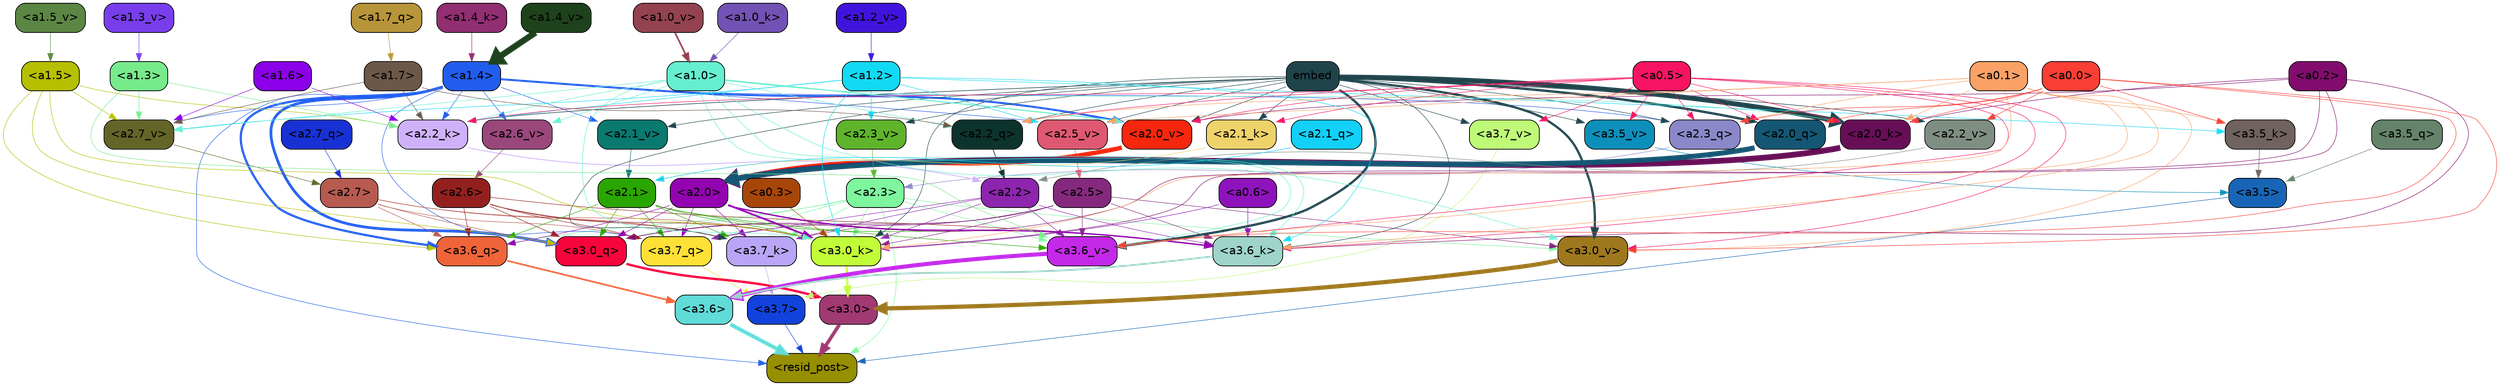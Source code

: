 strict digraph "" {
	graph [bgcolor=transparent,
		layout=dot,
		overlap=false,
		splines=true
	];
	"<a3.7>"	[color=black,
		fillcolor="#1142db",
		fontname=Helvetica,
		shape=box,
		style="filled, rounded"];
	"<resid_post>"	[color=black,
		fillcolor="#968f00",
		fontname=Helvetica,
		shape=box,
		style="filled, rounded"];
	"<a3.7>" -> "<resid_post>"	[color="#1142db",
		penwidth=0.6];
	"<a3.6>"	[color=black,
		fillcolor="#60dbd8",
		fontname=Helvetica,
		shape=box,
		style="filled, rounded"];
	"<a3.6>" -> "<resid_post>"	[color="#60dbd8",
		penwidth=4.646730065345764];
	"<a3.5>"	[color=black,
		fillcolor="#1865b7",
		fontname=Helvetica,
		shape=box,
		style="filled, rounded"];
	"<a3.5>" -> "<resid_post>"	[color="#1865b7",
		penwidth=0.6];
	"<a3.0>"	[color=black,
		fillcolor="#a13972",
		fontname=Helvetica,
		shape=box,
		style="filled, rounded"];
	"<a3.0>" -> "<resid_post>"	[color="#a13972",
		penwidth=4.323132634162903];
	"<a2.3>"	[color=black,
		fillcolor="#7ef69e",
		fontname=Helvetica,
		shape=box,
		style="filled, rounded"];
	"<a2.3>" -> "<resid_post>"	[color="#7ef69e",
		penwidth=0.6];
	"<a3.7_q>"	[color=black,
		fillcolor="#fee036",
		fontname=Helvetica,
		shape=box,
		style="filled, rounded"];
	"<a2.3>" -> "<a3.7_q>"	[color="#7ef69e",
		penwidth=0.6];
	"<a3.6_q>"	[color=black,
		fillcolor="#f06439",
		fontname=Helvetica,
		shape=box,
		style="filled, rounded"];
	"<a2.3>" -> "<a3.6_q>"	[color="#7ef69e",
		penwidth=0.6];
	"<a3.0_q>"	[color=black,
		fillcolor="#f8043c",
		fontname=Helvetica,
		shape=box,
		style="filled, rounded"];
	"<a2.3>" -> "<a3.0_q>"	[color="#7ef69e",
		penwidth=0.6];
	"<a3.7_k>"	[color=black,
		fillcolor="#b8a5f5",
		fontname=Helvetica,
		shape=box,
		style="filled, rounded"];
	"<a2.3>" -> "<a3.7_k>"	[color="#7ef69e",
		penwidth=0.6];
	"<a3.0_k>"	[color=black,
		fillcolor="#c1fc39",
		fontname=Helvetica,
		shape=box,
		style="filled, rounded"];
	"<a2.3>" -> "<a3.0_k>"	[color="#7ef69e",
		penwidth=0.6];
	"<a3.6_v>"	[color=black,
		fillcolor="#c429e9",
		fontname=Helvetica,
		shape=box,
		style="filled, rounded"];
	"<a2.3>" -> "<a3.6_v>"	[color="#7ef69e",
		penwidth=0.6];
	"<a3.0_v>"	[color=black,
		fillcolor="#9f781d",
		fontname=Helvetica,
		shape=box,
		style="filled, rounded"];
	"<a2.3>" -> "<a3.0_v>"	[color="#7ef69e",
		penwidth=0.6];
	"<a1.4>"	[color=black,
		fillcolor="#215ded",
		fontname=Helvetica,
		shape=box,
		style="filled, rounded"];
	"<a1.4>" -> "<resid_post>"	[color="#215ded",
		penwidth=0.6];
	"<a1.4>" -> "<a3.7_q>"	[color="#215ded",
		penwidth=0.6];
	"<a1.4>" -> "<a3.6_q>"	[color="#215ded",
		penwidth=2.700703263282776];
	"<a1.4>" -> "<a3.0_q>"	[color="#215ded",
		penwidth=3.34255850315094];
	"<a2.3_q>"	[color=black,
		fillcolor="#8b88ca",
		fontname=Helvetica,
		shape=box,
		style="filled, rounded"];
	"<a1.4>" -> "<a2.3_q>"	[color="#215ded",
		penwidth=0.6];
	"<a2.2_k>"	[color=black,
		fillcolor="#cfb1fa",
		fontname=Helvetica,
		shape=box,
		style="filled, rounded"];
	"<a1.4>" -> "<a2.2_k>"	[color="#215ded",
		penwidth=0.6];
	"<a2.7_v>"	[color=black,
		fillcolor="#636528",
		fontname=Helvetica,
		shape=box,
		style="filled, rounded"];
	"<a1.4>" -> "<a2.7_v>"	[color="#215ded",
		penwidth=0.6];
	"<a2.6_v>"	[color=black,
		fillcolor="#9a477c",
		fontname=Helvetica,
		shape=box,
		style="filled, rounded"];
	"<a1.4>" -> "<a2.6_v>"	[color="#215ded",
		penwidth=0.6];
	"<a2.5_v>"	[color=black,
		fillcolor="#df5871",
		fontname=Helvetica,
		shape=box,
		style="filled, rounded"];
	"<a1.4>" -> "<a2.5_v>"	[color="#215ded",
		penwidth=0.6];
	"<a2.1_v>"	[color=black,
		fillcolor="#0a796f",
		fontname=Helvetica,
		shape=box,
		style="filled, rounded"];
	"<a1.4>" -> "<a2.1_v>"	[color="#215ded",
		penwidth=0.6];
	"<a2.0_v>"	[color=black,
		fillcolor="#f6270d",
		fontname=Helvetica,
		shape=box,
		style="filled, rounded"];
	"<a1.4>" -> "<a2.0_v>"	[color="#215ded",
		penwidth=2.387977123260498];
	"<a3.7_q>" -> "<a3.7>"	[color="#fee036",
		penwidth=0.6];
	"<a3.6_q>" -> "<a3.6>"	[color="#f06439",
		penwidth=2.03758105635643];
	"<a3.5_q>"	[color=black,
		fillcolor="#65836a",
		fontname=Helvetica,
		shape=box,
		style="filled, rounded"];
	"<a3.5_q>" -> "<a3.5>"	[color="#65836a",
		penwidth=0.6];
	"<a3.0_q>" -> "<a3.0>"	[color="#f8043c",
		penwidth=2.8638100624084473];
	"<a3.7_k>" -> "<a3.7>"	[color="#b8a5f5",
		penwidth=0.6];
	"<a3.6_k>"	[color=black,
		fillcolor="#9ed4c9",
		fontname=Helvetica,
		shape=box,
		style="filled, rounded"];
	"<a3.6_k>" -> "<a3.6>"	[color="#9ed4c9",
		penwidth=2.174198240041733];
	"<a3.5_k>"	[color=black,
		fillcolor="#70625f",
		fontname=Helvetica,
		shape=box,
		style="filled, rounded"];
	"<a3.5_k>" -> "<a3.5>"	[color="#70625f",
		penwidth=0.6];
	"<a3.0_k>" -> "<a3.0>"	[color="#c1fc39",
		penwidth=2.6274144649505615];
	"<a3.7_v>"	[color=black,
		fillcolor="#bff978",
		fontname=Helvetica,
		shape=box,
		style="filled, rounded"];
	"<a3.7_v>" -> "<a3.7>"	[color="#bff978",
		penwidth=0.6];
	"<a3.6_v>" -> "<a3.6>"	[color="#c429e9",
		penwidth=5.002329230308533];
	"<a3.5_v>"	[color=black,
		fillcolor="#0d8fbb",
		fontname=Helvetica,
		shape=box,
		style="filled, rounded"];
	"<a3.5_v>" -> "<a3.5>"	[color="#0d8fbb",
		penwidth=0.6];
	"<a3.0_v>" -> "<a3.0>"	[color="#9f781d",
		penwidth=5.188832879066467];
	"<a2.7>"	[color=black,
		fillcolor="#b75a50",
		fontname=Helvetica,
		shape=box,
		style="filled, rounded"];
	"<a2.7>" -> "<a3.7_q>"	[color="#b75a50",
		penwidth=0.6];
	"<a2.7>" -> "<a3.6_q>"	[color="#b75a50",
		penwidth=0.6];
	"<a2.7>" -> "<a3.0_q>"	[color="#b75a50",
		penwidth=0.6];
	"<a2.7>" -> "<a3.7_k>"	[color="#b75a50",
		penwidth=0.6];
	"<a2.7>" -> "<a3.0_k>"	[color="#b75a50",
		penwidth=0.6];
	"<a2.6>"	[color=black,
		fillcolor="#94201e",
		fontname=Helvetica,
		shape=box,
		style="filled, rounded"];
	"<a2.6>" -> "<a3.7_q>"	[color="#94201e",
		penwidth=0.6];
	"<a2.6>" -> "<a3.6_q>"	[color="#94201e",
		penwidth=0.6];
	"<a2.6>" -> "<a3.0_q>"	[color="#94201e",
		penwidth=0.6];
	"<a2.6>" -> "<a3.7_k>"	[color="#94201e",
		penwidth=0.6];
	"<a2.6>" -> "<a3.6_k>"	[color="#94201e",
		penwidth=0.6];
	"<a2.6>" -> "<a3.0_k>"	[color="#94201e",
		penwidth=0.6];
	"<a2.5>"	[color=black,
		fillcolor="#85297e",
		fontname=Helvetica,
		shape=box,
		style="filled, rounded"];
	"<a2.5>" -> "<a3.7_q>"	[color="#85297e",
		penwidth=0.6];
	"<a2.5>" -> "<a3.0_q>"	[color="#85297e",
		penwidth=0.6];
	"<a2.5>" -> "<a3.7_k>"	[color="#85297e",
		penwidth=0.6];
	"<a2.5>" -> "<a3.6_k>"	[color="#85297e",
		penwidth=0.6];
	"<a2.5>" -> "<a3.0_k>"	[color="#85297e",
		penwidth=0.6];
	"<a2.5>" -> "<a3.6_v>"	[color="#85297e",
		penwidth=0.6];
	"<a2.5>" -> "<a3.0_v>"	[color="#85297e",
		penwidth=0.6];
	"<a2.2>"	[color=black,
		fillcolor="#8d25ae",
		fontname=Helvetica,
		shape=box,
		style="filled, rounded"];
	"<a2.2>" -> "<a3.7_q>"	[color="#8d25ae",
		penwidth=0.6];
	"<a2.2>" -> "<a3.7_k>"	[color="#8d25ae",
		penwidth=0.6];
	"<a2.2>" -> "<a3.6_k>"	[color="#8d25ae",
		penwidth=0.6];
	"<a2.2>" -> "<a3.0_k>"	[color="#8d25ae",
		penwidth=0.6];
	"<a2.2>" -> "<a3.6_v>"	[color="#8d25ae",
		penwidth=0.6];
	"<a2.1>"	[color=black,
		fillcolor="#2aa600",
		fontname=Helvetica,
		shape=box,
		style="filled, rounded"];
	"<a2.1>" -> "<a3.7_q>"	[color="#2aa600",
		penwidth=0.6];
	"<a2.1>" -> "<a3.6_q>"	[color="#2aa600",
		penwidth=0.6];
	"<a2.1>" -> "<a3.0_q>"	[color="#2aa600",
		penwidth=0.6];
	"<a2.1>" -> "<a3.7_k>"	[color="#2aa600",
		penwidth=0.6];
	"<a2.1>" -> "<a3.6_k>"	[color="#2aa600",
		penwidth=0.6];
	"<a2.1>" -> "<a3.0_k>"	[color="#2aa600",
		penwidth=0.6];
	"<a2.1>" -> "<a3.6_v>"	[color="#2aa600",
		penwidth=0.6];
	"<a2.0>"	[color=black,
		fillcolor="#9403b1",
		fontname=Helvetica,
		shape=box,
		style="filled, rounded"];
	"<a2.0>" -> "<a3.7_q>"	[color="#9403b1",
		penwidth=0.6];
	"<a2.0>" -> "<a3.6_q>"	[color="#9403b1",
		penwidth=0.6];
	"<a2.0>" -> "<a3.0_q>"	[color="#9403b1",
		penwidth=0.6];
	"<a2.0>" -> "<a3.7_k>"	[color="#9403b1",
		penwidth=0.6];
	"<a2.0>" -> "<a3.6_k>"	[color="#9403b1",
		penwidth=1.6454488784074783];
	"<a2.0>" -> "<a3.0_k>"	[color="#9403b1",
		penwidth=2.2218968719244003];
	"<a1.5>"	[color=black,
		fillcolor="#b7bf01",
		fontname=Helvetica,
		shape=box,
		style="filled, rounded"];
	"<a1.5>" -> "<a3.6_q>"	[color="#b7bf01",
		penwidth=0.6];
	"<a1.5>" -> "<a3.0_q>"	[color="#b7bf01",
		penwidth=0.6];
	"<a1.5>" -> "<a3.0_k>"	[color="#b7bf01",
		penwidth=0.6];
	"<a1.5>" -> "<a2.2_k>"	[color="#b7bf01",
		penwidth=0.6];
	"<a1.5>" -> "<a2.7_v>"	[color="#b7bf01",
		penwidth=0.6];
	"<a0.2>"	[color=black,
		fillcolor="#820c6e",
		fontname=Helvetica,
		shape=box,
		style="filled, rounded"];
	"<a0.2>" -> "<a3.0_q>"	[color="#820c6e",
		penwidth=0.6];
	"<a0.2>" -> "<a3.6_k>"	[color="#820c6e",
		penwidth=0.6];
	"<a0.2>" -> "<a3.0_k>"	[color="#820c6e",
		penwidth=0.6];
	"<a2.0_k>"	[color=black,
		fillcolor="#670e57",
		fontname=Helvetica,
		shape=box,
		style="filled, rounded"];
	"<a0.2>" -> "<a2.0_k>"	[color="#820c6e",
		penwidth=0.6];
	"<a0.2>" -> "<a2.0_v>"	[color="#820c6e",
		penwidth=0.6];
	embed	[color=black,
		fillcolor="#1f444c",
		fontname=Helvetica,
		shape=box,
		style="filled, rounded"];
	embed -> "<a3.7_k>"	[color="#1f444c",
		penwidth=0.6];
	embed -> "<a3.6_k>"	[color="#1f444c",
		penwidth=0.6];
	embed -> "<a3.0_k>"	[color="#1f444c",
		penwidth=0.6];
	embed -> "<a3.7_v>"	[color="#1f444c",
		penwidth=0.6];
	embed -> "<a3.6_v>"	[color="#1f444c",
		penwidth=2.8301228284835815];
	embed -> "<a3.5_v>"	[color="#1f444c",
		penwidth=0.6];
	embed -> "<a3.0_v>"	[color="#1f444c",
		penwidth=2.7660785913467407];
	embed -> "<a2.3_q>"	[color="#1f444c",
		penwidth=0.6];
	"<a2.2_q>"	[color=black,
		fillcolor="#0d332d",
		fontname=Helvetica,
		shape=box,
		style="filled, rounded"];
	embed -> "<a2.2_q>"	[color="#1f444c",
		penwidth=0.6];
	"<a2.0_q>"	[color=black,
		fillcolor="#145673",
		fontname=Helvetica,
		shape=box,
		style="filled, rounded"];
	embed -> "<a2.0_q>"	[color="#1f444c",
		penwidth=2.918822765350342];
	embed -> "<a2.2_k>"	[color="#1f444c",
		penwidth=0.7099294662475586];
	"<a2.1_k>"	[color=black,
		fillcolor="#eed26a",
		fontname=Helvetica,
		shape=box,
		style="filled, rounded"];
	embed -> "<a2.1_k>"	[color="#1f444c",
		penwidth=0.6];
	embed -> "<a2.0_k>"	[color="#1f444c",
		penwidth=6.075345039367676];
	embed -> "<a2.5_v>"	[color="#1f444c",
		penwidth=0.6];
	"<a2.3_v>"	[color=black,
		fillcolor="#5fb42c",
		fontname=Helvetica,
		shape=box,
		style="filled, rounded"];
	embed -> "<a2.3_v>"	[color="#1f444c",
		penwidth=0.6];
	"<a2.2_v>"	[color=black,
		fillcolor="#7f8e82",
		fontname=Helvetica,
		shape=box,
		style="filled, rounded"];
	embed -> "<a2.2_v>"	[color="#1f444c",
		penwidth=0.6909599304199219];
	embed -> "<a2.1_v>"	[color="#1f444c",
		penwidth=0.6];
	embed -> "<a2.0_v>"	[color="#1f444c",
		penwidth=0.6];
	"<a1.2>"	[color=black,
		fillcolor="#13daf4",
		fontname=Helvetica,
		shape=box,
		style="filled, rounded"];
	"<a1.2>" -> "<a3.6_k>"	[color="#13daf4",
		penwidth=0.6];
	"<a1.2>" -> "<a3.5_k>"	[color="#13daf4",
		penwidth=0.6];
	"<a1.2>" -> "<a3.0_k>"	[color="#13daf4",
		penwidth=0.6];
	"<a1.2>" -> "<a2.2_k>"	[color="#13daf4",
		penwidth=0.6];
	"<a1.2>" -> "<a2.7_v>"	[color="#13daf4",
		penwidth=0.6];
	"<a1.2>" -> "<a2.5_v>"	[color="#13daf4",
		penwidth=0.6];
	"<a1.2>" -> "<a2.3_v>"	[color="#13daf4",
		penwidth=0.6];
	"<a1.0>"	[color=black,
		fillcolor="#65efcf",
		fontname=Helvetica,
		shape=box,
		style="filled, rounded"];
	"<a1.0>" -> "<a3.6_k>"	[color="#65efcf",
		penwidth=0.6];
	"<a1.0>" -> "<a3.0_k>"	[color="#65efcf",
		penwidth=0.6];
	"<a1.0>" -> "<a3.6_v>"	[color="#65efcf",
		penwidth=0.6];
	"<a1.0>" -> "<a3.0_v>"	[color="#65efcf",
		penwidth=0.6];
	"<a1.0>" -> "<a2.2_q>"	[color="#65efcf",
		penwidth=0.6];
	"<a1.0>" -> "<a2.2_k>"	[color="#65efcf",
		penwidth=0.6];
	"<a1.0>" -> "<a2.0_k>"	[color="#65efcf",
		penwidth=0.6];
	"<a1.0>" -> "<a2.7_v>"	[color="#65efcf",
		penwidth=0.6];
	"<a1.0>" -> "<a2.6_v>"	[color="#65efcf",
		penwidth=0.6];
	"<a1.0>" -> "<a2.0_v>"	[color="#65efcf",
		penwidth=1.2435333728790283];
	"<a0.6>"	[color=black,
		fillcolor="#8e13bc",
		fontname=Helvetica,
		shape=box,
		style="filled, rounded"];
	"<a0.6>" -> "<a3.6_k>"	[color="#8e13bc",
		penwidth=0.6];
	"<a0.6>" -> "<a3.0_k>"	[color="#8e13bc",
		penwidth=0.6];
	"<a0.5>"	[color=black,
		fillcolor="#f61462",
		fontname=Helvetica,
		shape=box,
		style="filled, rounded"];
	"<a0.5>" -> "<a3.6_k>"	[color="#f61462",
		penwidth=0.6];
	"<a0.5>" -> "<a3.7_v>"	[color="#f61462",
		penwidth=0.6];
	"<a0.5>" -> "<a3.6_v>"	[color="#f61462",
		penwidth=0.6];
	"<a0.5>" -> "<a3.5_v>"	[color="#f61462",
		penwidth=0.6];
	"<a0.5>" -> "<a3.0_v>"	[color="#f61462",
		penwidth=0.6124261617660522];
	"<a0.5>" -> "<a2.3_q>"	[color="#f61462",
		penwidth=0.6];
	"<a0.5>" -> "<a2.2_q>"	[color="#f61462",
		penwidth=0.6];
	"<a0.5>" -> "<a2.0_q>"	[color="#f61462",
		penwidth=0.6];
	"<a0.5>" -> "<a2.2_k>"	[color="#f61462",
		penwidth=0.6];
	"<a0.5>" -> "<a2.1_k>"	[color="#f61462",
		penwidth=0.6];
	"<a0.5>" -> "<a2.0_k>"	[color="#f61462",
		penwidth=0.6112704277038574];
	"<a0.5>" -> "<a2.0_v>"	[color="#f61462",
		penwidth=0.6];
	"<a0.1>"	[color=black,
		fillcolor="#faa166",
		fontname=Helvetica,
		shape=box,
		style="filled, rounded"];
	"<a0.1>" -> "<a3.6_k>"	[color="#faa166",
		penwidth=0.6];
	"<a0.1>" -> "<a3.5_k>"	[color="#faa166",
		penwidth=0.6];
	"<a0.1>" -> "<a3.0_k>"	[color="#faa166",
		penwidth=0.6];
	"<a0.1>" -> "<a3.6_v>"	[color="#faa166",
		penwidth=0.6];
	"<a0.1>" -> "<a3.0_v>"	[color="#faa166",
		penwidth=0.6];
	"<a0.1>" -> "<a2.3_q>"	[color="#faa166",
		penwidth=0.6];
	"<a0.1>" -> "<a2.2_q>"	[color="#faa166",
		penwidth=0.6];
	"<a0.1>" -> "<a2.0_k>"	[color="#faa166",
		penwidth=0.6];
	"<a0.1>" -> "<a2.5_v>"	[color="#faa166",
		penwidth=0.6];
	"<a0.0>"	[color=black,
		fillcolor="#f93e35",
		fontname=Helvetica,
		shape=box,
		style="filled, rounded"];
	"<a0.0>" -> "<a3.5_k>"	[color="#f93e35",
		penwidth=0.6];
	"<a0.0>" -> "<a3.6_v>"	[color="#f93e35",
		penwidth=0.6];
	"<a0.0>" -> "<a3.0_v>"	[color="#f93e35",
		penwidth=0.6];
	"<a0.0>" -> "<a2.3_q>"	[color="#f93e35",
		penwidth=0.6];
	"<a0.0>" -> "<a2.0_q>"	[color="#f93e35",
		penwidth=0.6];
	"<a0.0>" -> "<a2.0_k>"	[color="#f93e35",
		penwidth=0.6];
	"<a0.0>" -> "<a2.2_v>"	[color="#f93e35",
		penwidth=0.6];
	"<a0.3>"	[color=black,
		fillcolor="#a8460a",
		fontname=Helvetica,
		shape=box,
		style="filled, rounded"];
	"<a0.3>" -> "<a3.0_k>"	[color="#a8460a",
		penwidth=0.6];
	"<a1.3>"	[color=black,
		fillcolor="#77ea8c",
		fontname=Helvetica,
		shape=box,
		style="filled, rounded"];
	"<a1.3>" -> "<a3.6_v>"	[color="#77ea8c",
		penwidth=0.6];
	"<a1.3>" -> "<a2.2_k>"	[color="#77ea8c",
		penwidth=0.6];
	"<a1.3>" -> "<a2.7_v>"	[color="#77ea8c",
		penwidth=0.6];
	"<a2.7_q>"	[color=black,
		fillcolor="#1831d4",
		fontname=Helvetica,
		shape=box,
		style="filled, rounded"];
	"<a2.7_q>" -> "<a2.7>"	[color="#1831d4",
		penwidth=0.6];
	"<a2.3_q>" -> "<a2.3>"	[color="#8b88ca",
		penwidth=0.6];
	"<a2.2_q>" -> "<a2.2>"	[color="#0d332d",
		penwidth=0.8114519119262695];
	"<a2.1_q>"	[color=black,
		fillcolor="#12d0f7",
		fontname=Helvetica,
		shape=box,
		style="filled, rounded"];
	"<a2.1_q>" -> "<a2.1>"	[color="#12d0f7",
		penwidth=0.6];
	"<a2.0_q>" -> "<a2.0>"	[color="#145673",
		penwidth=6.2323237657547];
	"<a2.2_k>" -> "<a2.2>"	[color="#cfb1fa",
		penwidth=0.9331893920898438];
	"<a2.1_k>" -> "<a2.1>"	[color="#eed26a",
		penwidth=0.6];
	"<a2.0_k>" -> "<a2.0>"	[color="#670e57",
		penwidth=7.158664226531982];
	"<a2.7_v>" -> "<a2.7>"	[color="#636528",
		penwidth=0.6];
	"<a2.6_v>" -> "<a2.6>"	[color="#9a477c",
		penwidth=0.6];
	"<a2.5_v>" -> "<a2.5>"	[color="#df5871",
		penwidth=0.6657319068908691];
	"<a2.3_v>" -> "<a2.3>"	[color="#5fb42c",
		penwidth=0.6];
	"<a2.2_v>" -> "<a2.2>"	[color="#7f8e82",
		penwidth=0.6];
	"<a2.1_v>" -> "<a2.1>"	[color="#0a796f",
		penwidth=0.6];
	"<a2.0_v>" -> "<a2.0>"	[color="#f6270d",
		penwidth=5.380099236965179];
	"<a1.7>"	[color=black,
		fillcolor="#6d5848",
		fontname=Helvetica,
		shape=box,
		style="filled, rounded"];
	"<a1.7>" -> "<a2.2_q>"	[color="#6d5848",
		penwidth=0.6];
	"<a1.7>" -> "<a2.2_k>"	[color="#6d5848",
		penwidth=0.6];
	"<a1.7>" -> "<a2.7_v>"	[color="#6d5848",
		penwidth=0.6];
	"<a1.6>"	[color=black,
		fillcolor="#8b00e8",
		fontname=Helvetica,
		shape=box,
		style="filled, rounded"];
	"<a1.6>" -> "<a2.2_k>"	[color="#8b00e8",
		penwidth=0.6];
	"<a1.6>" -> "<a2.7_v>"	[color="#8b00e8",
		penwidth=0.6];
	"<a1.7_q>"	[color=black,
		fillcolor="#b8953a",
		fontname=Helvetica,
		shape=box,
		style="filled, rounded"];
	"<a1.7_q>" -> "<a1.7>"	[color="#b8953a",
		penwidth=0.6];
	"<a1.4_k>"	[color=black,
		fillcolor="#922e72",
		fontname=Helvetica,
		shape=box,
		style="filled, rounded"];
	"<a1.4_k>" -> "<a1.4>"	[color="#922e72",
		penwidth=0.6];
	"<a1.0_k>"	[color=black,
		fillcolor="#7252b4",
		fontname=Helvetica,
		shape=box,
		style="filled, rounded"];
	"<a1.0_k>" -> "<a1.0>"	[color="#7252b4",
		penwidth=0.6];
	"<a1.5_v>"	[color=black,
		fillcolor="#5b8644",
		fontname=Helvetica,
		shape=box,
		style="filled, rounded"];
	"<a1.5_v>" -> "<a1.5>"	[color="#5b8644",
		penwidth=0.6];
	"<a1.4_v>"	[color=black,
		fillcolor="#1e421c",
		fontname=Helvetica,
		shape=box,
		style="filled, rounded"];
	"<a1.4_v>" -> "<a1.4>"	[color="#1e421c",
		penwidth=7.649995803833008];
	"<a1.3_v>"	[color=black,
		fillcolor="#783eec",
		fontname=Helvetica,
		shape=box,
		style="filled, rounded"];
	"<a1.3_v>" -> "<a1.3>"	[color="#783eec",
		penwidth=0.6];
	"<a1.2_v>"	[color=black,
		fillcolor="#4014dc",
		fontname=Helvetica,
		shape=box,
		style="filled, rounded"];
	"<a1.2_v>" -> "<a1.2>"	[color="#4014dc",
		penwidth=0.6];
	"<a1.0_v>"	[color=black,
		fillcolor="#94424f",
		fontname=Helvetica,
		shape=box,
		style="filled, rounded"];
	"<a1.0_v>" -> "<a1.0>"	[color="#94424f",
		penwidth=2.050852060317993];
}
